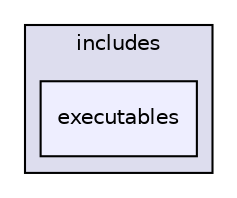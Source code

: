 digraph "source/includes/executables" {
  compound=true
  node [ fontsize="10", fontname="Helvetica"];
  edge [ labelfontsize="10", labelfontname="Helvetica"];
  subgraph clusterdir_c9f89f587e7e777be723ee48a3df5844 {
    graph [ bgcolor="#ddddee", pencolor="black", label="includes" fontname="Helvetica", fontsize="10", URL="dir_c9f89f587e7e777be723ee48a3df5844.html"]
  dir_d6da94c49a07bf9f6f7bd1568474c670 [shape=box, label="executables", style="filled", fillcolor="#eeeeff", pencolor="black", URL="dir_d6da94c49a07bf9f6f7bd1568474c670.html"];
  }
}

